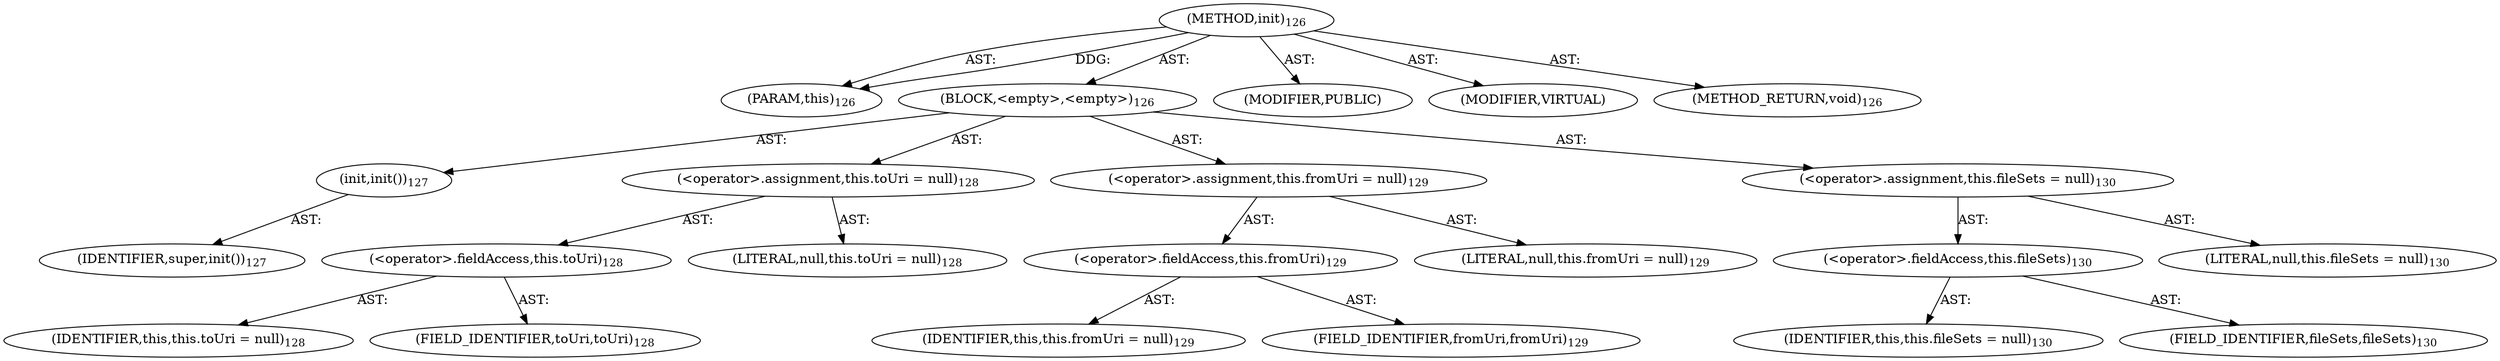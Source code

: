 digraph "init" {  
"111669149699" [label = <(METHOD,init)<SUB>126</SUB>> ]
"115964116994" [label = <(PARAM,this)<SUB>126</SUB>> ]
"25769803780" [label = <(BLOCK,&lt;empty&gt;,&lt;empty&gt;)<SUB>126</SUB>> ]
"30064771085" [label = <(init,init())<SUB>127</SUB>> ]
"68719476776" [label = <(IDENTIFIER,super,init())<SUB>127</SUB>> ]
"30064771086" [label = <(&lt;operator&gt;.assignment,this.toUri = null)<SUB>128</SUB>> ]
"30064771087" [label = <(&lt;operator&gt;.fieldAccess,this.toUri)<SUB>128</SUB>> ]
"68719476738" [label = <(IDENTIFIER,this,this.toUri = null)<SUB>128</SUB>> ]
"55834574854" [label = <(FIELD_IDENTIFIER,toUri,toUri)<SUB>128</SUB>> ]
"90194313217" [label = <(LITERAL,null,this.toUri = null)<SUB>128</SUB>> ]
"30064771088" [label = <(&lt;operator&gt;.assignment,this.fromUri = null)<SUB>129</SUB>> ]
"30064771089" [label = <(&lt;operator&gt;.fieldAccess,this.fromUri)<SUB>129</SUB>> ]
"68719476739" [label = <(IDENTIFIER,this,this.fromUri = null)<SUB>129</SUB>> ]
"55834574855" [label = <(FIELD_IDENTIFIER,fromUri,fromUri)<SUB>129</SUB>> ]
"90194313218" [label = <(LITERAL,null,this.fromUri = null)<SUB>129</SUB>> ]
"30064771090" [label = <(&lt;operator&gt;.assignment,this.fileSets = null)<SUB>130</SUB>> ]
"30064771091" [label = <(&lt;operator&gt;.fieldAccess,this.fileSets)<SUB>130</SUB>> ]
"68719476740" [label = <(IDENTIFIER,this,this.fileSets = null)<SUB>130</SUB>> ]
"55834574856" [label = <(FIELD_IDENTIFIER,fileSets,fileSets)<SUB>130</SUB>> ]
"90194313219" [label = <(LITERAL,null,this.fileSets = null)<SUB>130</SUB>> ]
"133143986185" [label = <(MODIFIER,PUBLIC)> ]
"133143986186" [label = <(MODIFIER,VIRTUAL)> ]
"128849018883" [label = <(METHOD_RETURN,void)<SUB>126</SUB>> ]
  "111669149699" -> "115964116994"  [ label = "AST: "] 
  "111669149699" -> "25769803780"  [ label = "AST: "] 
  "111669149699" -> "133143986185"  [ label = "AST: "] 
  "111669149699" -> "133143986186"  [ label = "AST: "] 
  "111669149699" -> "128849018883"  [ label = "AST: "] 
  "25769803780" -> "30064771085"  [ label = "AST: "] 
  "25769803780" -> "30064771086"  [ label = "AST: "] 
  "25769803780" -> "30064771088"  [ label = "AST: "] 
  "25769803780" -> "30064771090"  [ label = "AST: "] 
  "30064771085" -> "68719476776"  [ label = "AST: "] 
  "30064771086" -> "30064771087"  [ label = "AST: "] 
  "30064771086" -> "90194313217"  [ label = "AST: "] 
  "30064771087" -> "68719476738"  [ label = "AST: "] 
  "30064771087" -> "55834574854"  [ label = "AST: "] 
  "30064771088" -> "30064771089"  [ label = "AST: "] 
  "30064771088" -> "90194313218"  [ label = "AST: "] 
  "30064771089" -> "68719476739"  [ label = "AST: "] 
  "30064771089" -> "55834574855"  [ label = "AST: "] 
  "30064771090" -> "30064771091"  [ label = "AST: "] 
  "30064771090" -> "90194313219"  [ label = "AST: "] 
  "30064771091" -> "68719476740"  [ label = "AST: "] 
  "30064771091" -> "55834574856"  [ label = "AST: "] 
  "111669149699" -> "115964116994"  [ label = "DDG: "] 
}

